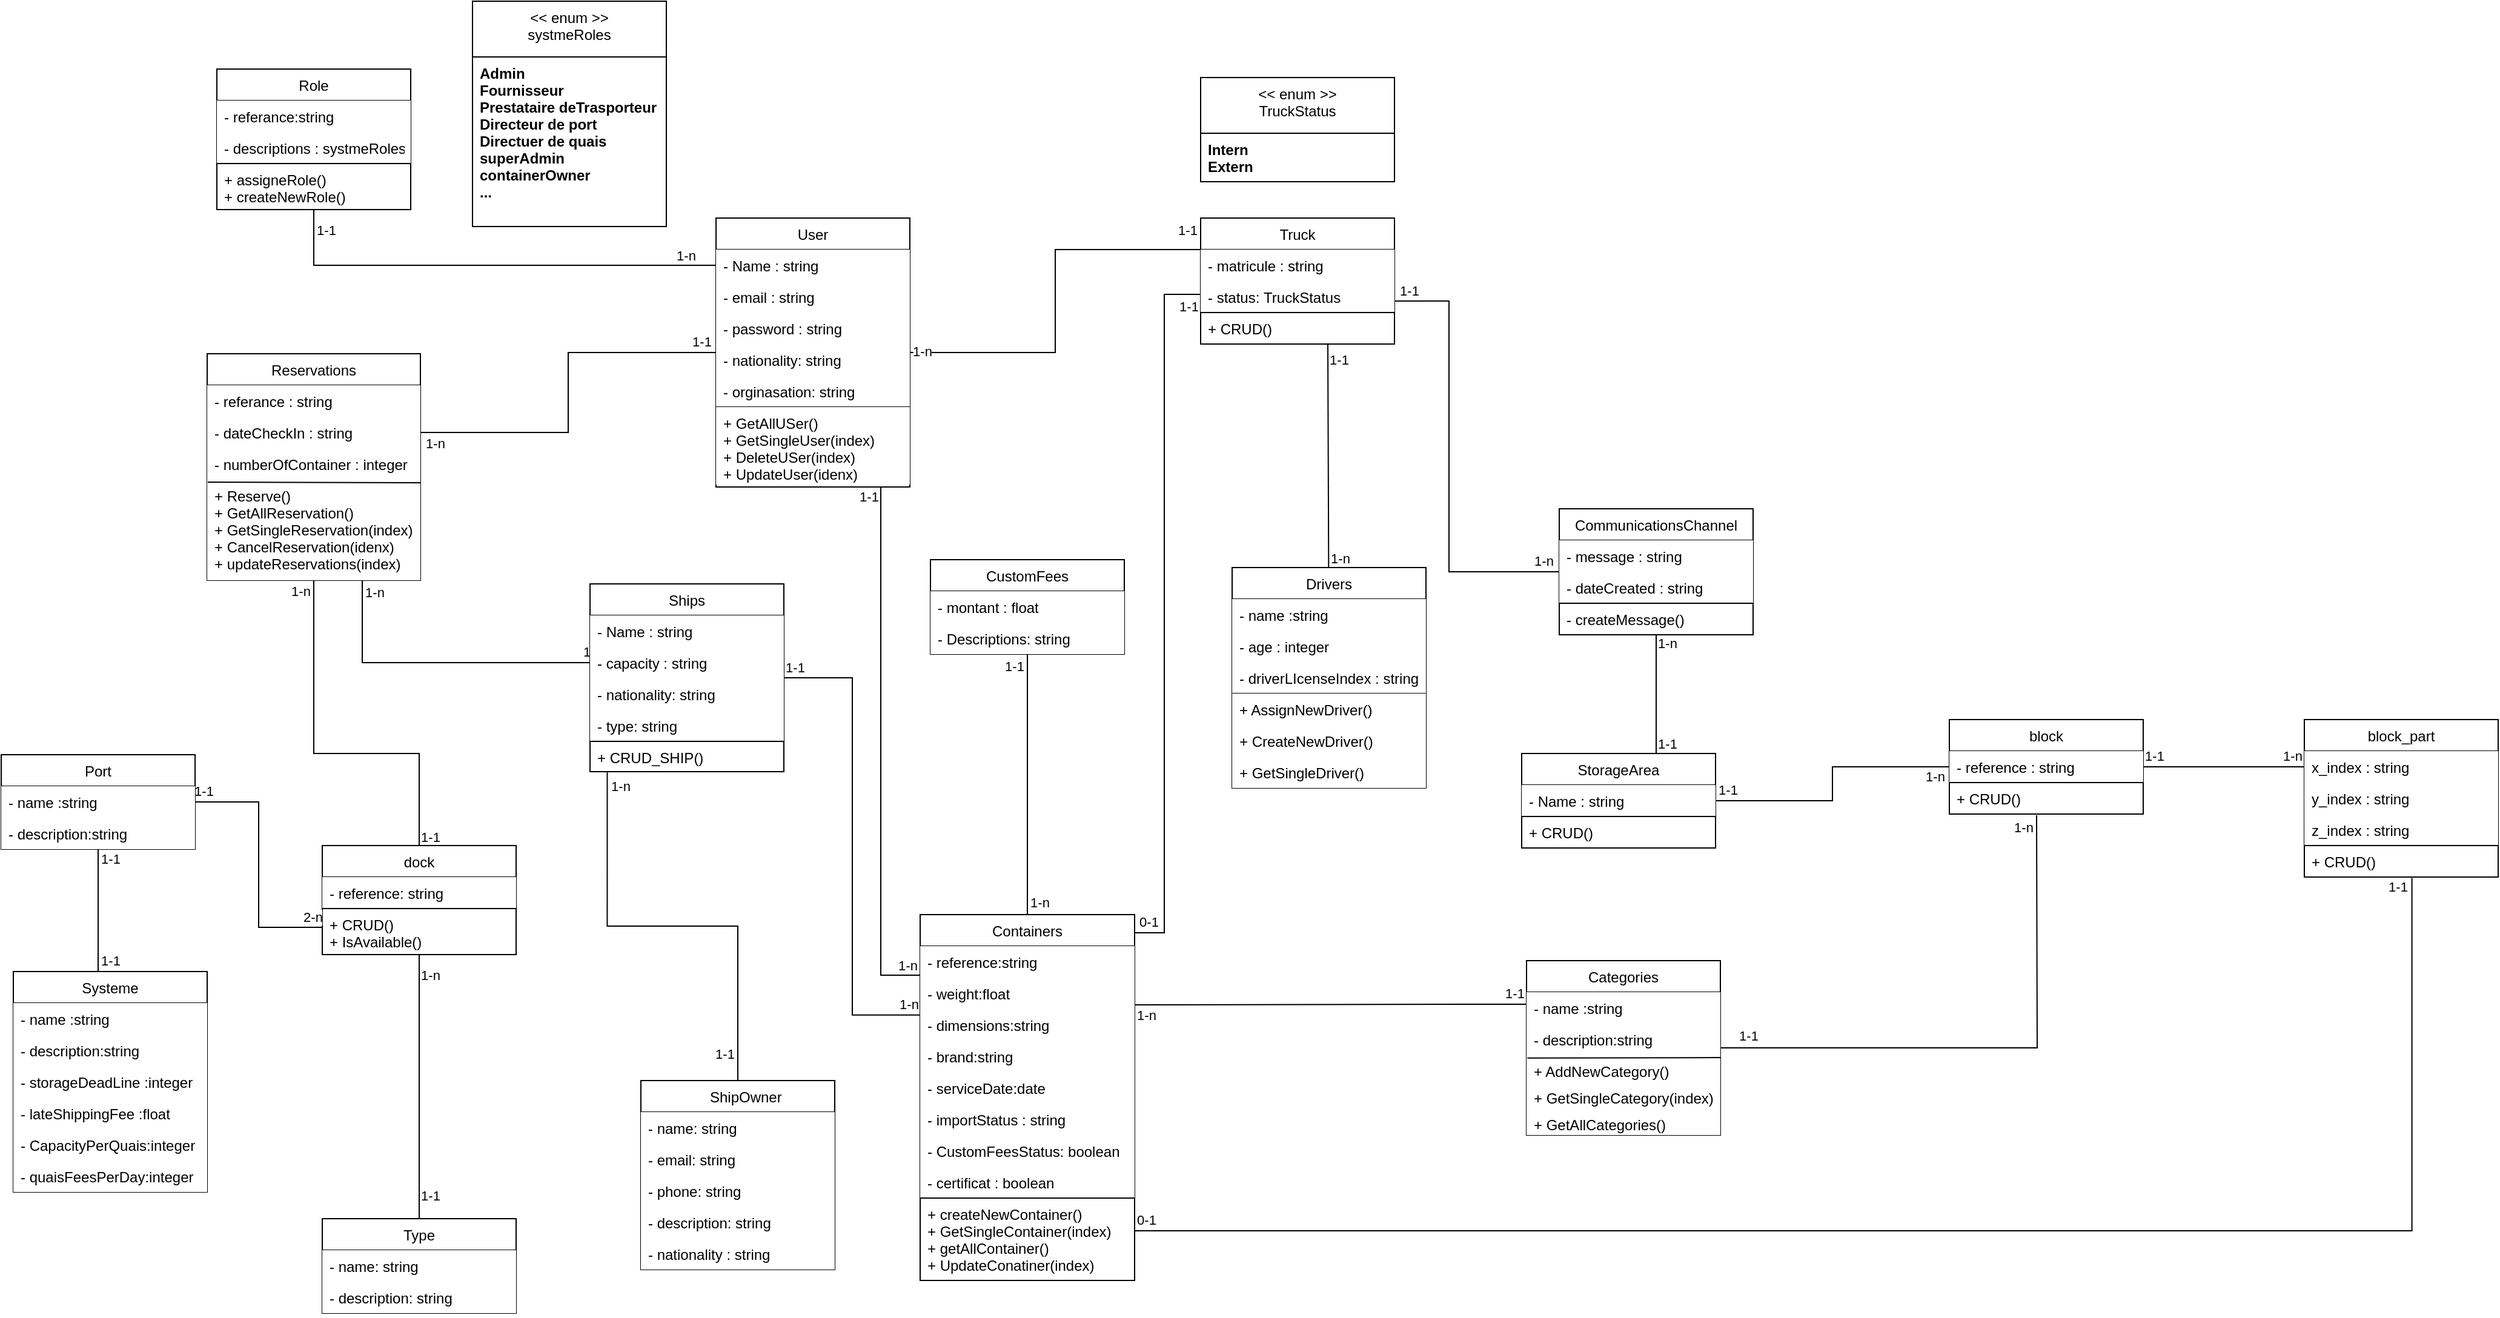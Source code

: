 <mxfile version="16.5.1" type="device"><diagram id="C5RBs43oDa-KdzZeNtuy" name="Page-1"><mxGraphModel dx="716" dy="448" grid="0" gridSize="10" guides="1" tooltips="1" connect="1" arrows="1" fold="1" page="1" pageScale="1" pageWidth="827" pageHeight="1169" background="#FFFFFF" math="0" shadow="0"><root><mxCell id="WIyWlLk6GJQsqaUBKTNV-0"/><mxCell id="WIyWlLk6GJQsqaUBKTNV-1" parent="WIyWlLk6GJQsqaUBKTNV-0"/><mxCell id="V5ElpfoxksPXH-FIcbup-93" style="edgeStyle=elbowEdgeStyle;rounded=0;orthogonalLoop=1;jettySize=auto;html=1;entryX=0.5;entryY=1;entryDx=0;entryDy=0;endArrow=none;endFill=0;" parent="WIyWlLk6GJQsqaUBKTNV-1" source="V5ElpfoxksPXH-FIcbup-0" target="V5ElpfoxksPXH-FIcbup-21" edge="1"><mxGeometry relative="1" as="geometry"/></mxCell><mxCell id="V5ElpfoxksPXH-FIcbup-94" value="1-1" style="edgeLabel;html=1;align=center;verticalAlign=middle;resizable=0;points=[];" parent="V5ElpfoxksPXH-FIcbup-93" vertex="1" connectable="0"><mxGeometry x="-0.787" relative="1" as="geometry"><mxPoint x="9" y="2" as="offset"/></mxGeometry></mxCell><mxCell id="V5ElpfoxksPXH-FIcbup-100" value="1-n" style="edgeLabel;html=1;align=center;verticalAlign=middle;resizable=0;points=[];" parent="V5ElpfoxksPXH-FIcbup-93" vertex="1" connectable="0"><mxGeometry x="0.751" y="1" relative="1" as="geometry"><mxPoint x="10" y="-5" as="offset"/></mxGeometry></mxCell><mxCell id="3q95B6EyNCELZYdQrm2r-9" style="edgeStyle=orthogonalEdgeStyle;rounded=0;orthogonalLoop=1;jettySize=auto;html=1;entryX=0;entryY=0.5;entryDx=0;entryDy=0;endArrow=none;endFill=0;" parent="WIyWlLk6GJQsqaUBKTNV-1" source="V5ElpfoxksPXH-FIcbup-0" target="3q95B6EyNCELZYdQrm2r-0" edge="1"><mxGeometry relative="1" as="geometry"/></mxCell><mxCell id="3q95B6EyNCELZYdQrm2r-11" value="1-1" style="edgeLabel;html=1;align=center;verticalAlign=middle;resizable=0;points=[];" parent="3q95B6EyNCELZYdQrm2r-9" vertex="1" connectable="0"><mxGeometry x="0.724" relative="1" as="geometry"><mxPoint x="-153" y="19" as="offset"/></mxGeometry></mxCell><mxCell id="3q95B6EyNCELZYdQrm2r-12" value="1-n" style="edgeLabel;html=1;align=center;verticalAlign=middle;resizable=0;points=[];" parent="3q95B6EyNCELZYdQrm2r-9" vertex="1" connectable="0"><mxGeometry x="-0.692" y="-1" relative="1" as="geometry"><mxPoint x="147" y="-21" as="offset"/></mxGeometry></mxCell><mxCell id="V5ElpfoxksPXH-FIcbup-0" value="StorageArea" style="swimlane;fontStyle=0;align=center;verticalAlign=top;childLayout=stackLayout;horizontal=1;startSize=26;horizontalStack=0;resizeParent=1;resizeLast=0;collapsible=1;marginBottom=0;rounded=0;shadow=0;strokeWidth=1;" parent="WIyWlLk6GJQsqaUBKTNV-1" vertex="1"><mxGeometry x="1623" y="660" width="160" height="78" as="geometry"><mxRectangle x="340" y="380" width="170" height="26" as="alternateBounds"/></mxGeometry></mxCell><mxCell id="V5ElpfoxksPXH-FIcbup-1" value="- Name : string" style="text;align=left;verticalAlign=top;spacingLeft=4;spacingRight=4;overflow=hidden;rotatable=0;points=[[0,0.5],[1,0.5]];portConstraint=eastwest;fillColor=default;" parent="V5ElpfoxksPXH-FIcbup-0" vertex="1"><mxGeometry y="26" width="160" height="26" as="geometry"/></mxCell><mxCell id="Iw9W2nL9PXfGkxCjpFGg-23" value="+ CRUD()" style="text;align=left;verticalAlign=top;spacingLeft=4;spacingRight=4;overflow=hidden;rotatable=0;points=[[0,0.5],[1,0.5]];portConstraint=eastwest;fillColor=default;strokeColor=default;" parent="V5ElpfoxksPXH-FIcbup-0" vertex="1"><mxGeometry y="52" width="160" height="26" as="geometry"/></mxCell><mxCell id="V5ElpfoxksPXH-FIcbup-63" style="edgeStyle=elbowEdgeStyle;rounded=0;orthogonalLoop=1;jettySize=auto;html=1;entryX=0.5;entryY=1;entryDx=0;entryDy=0;endArrow=none;endFill=0;elbow=vertical;" parent="WIyWlLk6GJQsqaUBKTNV-1" source="V5ElpfoxksPXH-FIcbup-3" target="V5ElpfoxksPXH-FIcbup-43" edge="1"><mxGeometry relative="1" as="geometry"><Array as="points"><mxPoint x="628" y="660"/></Array></mxGeometry></mxCell><mxCell id="V5ElpfoxksPXH-FIcbup-64" value="1-1" style="edgeLabel;html=1;align=center;verticalAlign=middle;resizable=0;points=[];" parent="V5ElpfoxksPXH-FIcbup-63" vertex="1" connectable="0"><mxGeometry x="-0.77" y="1" relative="1" as="geometry"><mxPoint x="10" y="28" as="offset"/></mxGeometry></mxCell><mxCell id="V5ElpfoxksPXH-FIcbup-65" value="1-n" style="edgeLabel;html=1;align=center;verticalAlign=middle;resizable=0;points=[];" parent="V5ElpfoxksPXH-FIcbup-63" vertex="1" connectable="0"><mxGeometry x="0.828" y="1" relative="1" as="geometry"><mxPoint x="-10" y="-18" as="offset"/></mxGeometry></mxCell><mxCell id="V5ElpfoxksPXH-FIcbup-3" value="dock" style="swimlane;fontStyle=0;align=center;verticalAlign=top;childLayout=stackLayout;horizontal=1;startSize=26;horizontalStack=0;resizeParent=1;resizeLast=0;collapsible=1;marginBottom=0;rounded=0;shadow=0;strokeWidth=1;" parent="WIyWlLk6GJQsqaUBKTNV-1" vertex="1"><mxGeometry x="633" y="736" width="160" height="90" as="geometry"><mxRectangle x="340" y="380" width="170" height="26" as="alternateBounds"/></mxGeometry></mxCell><mxCell id="V5ElpfoxksPXH-FIcbup-4" value="- reference: string" style="text;align=left;verticalAlign=top;spacingLeft=4;spacingRight=4;overflow=hidden;rotatable=0;points=[[0,0.5],[1,0.5]];portConstraint=eastwest;fillColor=default;" parent="V5ElpfoxksPXH-FIcbup-3" vertex="1"><mxGeometry y="26" width="160" height="26" as="geometry"/></mxCell><mxCell id="Iw9W2nL9PXfGkxCjpFGg-21" value="+ CRUD()&#10;+ IsAvailable()" style="text;align=left;verticalAlign=top;spacingLeft=4;spacingRight=4;overflow=hidden;rotatable=0;points=[[0,0.5],[1,0.5]];portConstraint=eastwest;fillColor=default;strokeColor=default;" parent="V5ElpfoxksPXH-FIcbup-3" vertex="1"><mxGeometry y="52" width="160" height="38" as="geometry"/></mxCell><mxCell id="V5ElpfoxksPXH-FIcbup-66" style="edgeStyle=orthogonalEdgeStyle;rounded=0;orthogonalLoop=1;jettySize=auto;html=1;endArrow=none;endFill=0;entryX=0.75;entryY=1;entryDx=0;entryDy=0;exitX=0;exitY=0.5;exitDx=0;exitDy=0;" parent="WIyWlLk6GJQsqaUBKTNV-1" source="V5ElpfoxksPXH-FIcbup-9" target="V5ElpfoxksPXH-FIcbup-43" edge="1"><mxGeometry relative="1" as="geometry"><mxPoint x="758" y="650" as="targetPoint"/><Array as="points"><mxPoint x="666" y="585"/></Array><mxPoint x="818" y="604" as="sourcePoint"/></mxGeometry></mxCell><mxCell id="V5ElpfoxksPXH-FIcbup-67" value="1-1" style="edgeLabel;html=1;align=center;verticalAlign=middle;resizable=0;points=[];" parent="V5ElpfoxksPXH-FIcbup-66" vertex="1" connectable="0"><mxGeometry x="-0.881" y="-1" relative="1" as="geometry"><mxPoint x="5" y="-8" as="offset"/></mxGeometry></mxCell><mxCell id="V5ElpfoxksPXH-FIcbup-68" value="1-n" style="edgeLabel;html=1;align=center;verticalAlign=middle;resizable=0;points=[];" parent="V5ElpfoxksPXH-FIcbup-66" vertex="1" connectable="0"><mxGeometry x="0.872" y="2" relative="1" as="geometry"><mxPoint x="12" y="-4" as="offset"/></mxGeometry></mxCell><mxCell id="2lLgRaJZ7bx5iKxbAt1N-16" style="edgeStyle=elbowEdgeStyle;rounded=0;orthogonalLoop=1;jettySize=auto;html=1;entryX=0;entryY=0.189;entryDx=0;entryDy=0;endArrow=none;endFill=0;entryPerimeter=0;" parent="WIyWlLk6GJQsqaUBKTNV-1" source="V5ElpfoxksPXH-FIcbup-9" target="V5ElpfoxksPXH-FIcbup-115" edge="1"><mxGeometry relative="1" as="geometry"/></mxCell><mxCell id="2lLgRaJZ7bx5iKxbAt1N-17" value="1-1" style="edgeLabel;html=1;align=center;verticalAlign=middle;resizable=0;points=[];" parent="2lLgRaJZ7bx5iKxbAt1N-16" vertex="1" connectable="0"><mxGeometry x="-0.881" y="1" relative="1" as="geometry"><mxPoint x="-15" y="-8" as="offset"/></mxGeometry></mxCell><mxCell id="2lLgRaJZ7bx5iKxbAt1N-18" value="1-n" style="edgeLabel;html=1;align=center;verticalAlign=middle;resizable=0;points=[];" parent="2lLgRaJZ7bx5iKxbAt1N-16" vertex="1" connectable="0"><mxGeometry x="0.766" y="1" relative="1" as="geometry"><mxPoint x="36" y="-8" as="offset"/></mxGeometry></mxCell><mxCell id="V5ElpfoxksPXH-FIcbup-9" value="Ships" style="swimlane;fontStyle=0;align=center;verticalAlign=top;childLayout=stackLayout;horizontal=1;startSize=26;horizontalStack=0;resizeParent=1;resizeLast=0;collapsible=1;marginBottom=0;rounded=0;shadow=0;strokeWidth=1;" parent="WIyWlLk6GJQsqaUBKTNV-1" vertex="1"><mxGeometry x="854" y="520" width="160" height="155" as="geometry"><mxRectangle x="340" y="380" width="170" height="26" as="alternateBounds"/></mxGeometry></mxCell><mxCell id="V5ElpfoxksPXH-FIcbup-10" value="- Name : string" style="text;align=left;verticalAlign=top;spacingLeft=4;spacingRight=4;overflow=hidden;rotatable=0;points=[[0,0.5],[1,0.5]];portConstraint=eastwest;fillColor=default;" parent="V5ElpfoxksPXH-FIcbup-9" vertex="1"><mxGeometry y="26" width="160" height="26" as="geometry"/></mxCell><mxCell id="V5ElpfoxksPXH-FIcbup-11" value="- capacity : string" style="text;align=left;verticalAlign=top;spacingLeft=4;spacingRight=4;overflow=hidden;rotatable=0;points=[[0,0.5],[1,0.5]];portConstraint=eastwest;rounded=0;shadow=0;html=0;fillColor=default;" parent="V5ElpfoxksPXH-FIcbup-9" vertex="1"><mxGeometry y="52" width="160" height="26" as="geometry"/></mxCell><mxCell id="iFlnbJ5UXlF8CxEFfRhy-4" value="- nationality: string" style="text;align=left;verticalAlign=top;spacingLeft=4;spacingRight=4;overflow=hidden;rotatable=0;points=[[0,0.5],[1,0.5]];portConstraint=eastwest;rounded=0;shadow=0;html=0;fillColor=default;" parent="V5ElpfoxksPXH-FIcbup-9" vertex="1"><mxGeometry y="78" width="160" height="26" as="geometry"/></mxCell><mxCell id="iFlnbJ5UXlF8CxEFfRhy-5" value="- type: string" style="text;align=left;verticalAlign=top;spacingLeft=4;spacingRight=4;overflow=hidden;rotatable=0;points=[[0,0.5],[1,0.5]];portConstraint=eastwest;rounded=0;shadow=0;html=0;fillColor=default;" parent="V5ElpfoxksPXH-FIcbup-9" vertex="1"><mxGeometry y="104" width="160" height="26" as="geometry"/></mxCell><mxCell id="Iw9W2nL9PXfGkxCjpFGg-22" value="+ CRUD_SHIP()" style="text;align=left;verticalAlign=top;spacingLeft=4;spacingRight=4;overflow=hidden;rotatable=0;points=[[0,0.5],[1,0.5]];portConstraint=eastwest;rounded=0;shadow=0;html=0;fillColor=default;strokeColor=default;" parent="V5ElpfoxksPXH-FIcbup-9" vertex="1"><mxGeometry y="130" width="160" height="25" as="geometry"/></mxCell><mxCell id="Iw9W2nL9PXfGkxCjpFGg-32" style="edgeStyle=orthogonalEdgeStyle;rounded=0;orthogonalLoop=1;jettySize=auto;html=1;endArrow=none;endFill=0;entryX=0.555;entryY=1.03;entryDx=0;entryDy=0;entryPerimeter=0;" parent="WIyWlLk6GJQsqaUBKTNV-1" source="V5ElpfoxksPXH-FIcbup-12" target="Iw9W2nL9PXfGkxCjpFGg-28" edge="1"><mxGeometry relative="1" as="geometry"><mxPoint x="2358.333" y="775.333" as="targetPoint"/><Array as="points"><mxPoint x="2358" y="1054"/></Array></mxGeometry></mxCell><mxCell id="Iw9W2nL9PXfGkxCjpFGg-36" value="1-1" style="edgeLabel;html=1;align=center;verticalAlign=middle;resizable=0;points=[];" parent="Iw9W2nL9PXfGkxCjpFGg-32" vertex="1" connectable="0"><mxGeometry x="0.988" relative="1" as="geometry"><mxPoint x="-12" y="-1" as="offset"/></mxGeometry></mxCell><mxCell id="Iw9W2nL9PXfGkxCjpFGg-37" value="0-1" style="edgeLabel;html=1;align=center;verticalAlign=middle;resizable=0;points=[];" parent="Iw9W2nL9PXfGkxCjpFGg-32" vertex="1" connectable="0"><mxGeometry x="-0.99" y="1" relative="1" as="geometry"><mxPoint x="3" y="-8" as="offset"/></mxGeometry></mxCell><mxCell id="V5ElpfoxksPXH-FIcbup-12" value="Containers" style="swimlane;fontStyle=0;align=center;verticalAlign=top;childLayout=stackLayout;horizontal=1;startSize=26;horizontalStack=0;resizeParent=1;resizeLast=0;collapsible=1;marginBottom=0;rounded=0;shadow=0;strokeWidth=1;" parent="WIyWlLk6GJQsqaUBKTNV-1" vertex="1"><mxGeometry x="1126.5" y="793" width="177" height="302" as="geometry"><mxRectangle x="340" y="380" width="170" height="26" as="alternateBounds"/></mxGeometry></mxCell><mxCell id="V5ElpfoxksPXH-FIcbup-13" value="- reference:string" style="text;align=left;verticalAlign=top;spacingLeft=4;spacingRight=4;overflow=hidden;rotatable=0;points=[[0,0.5],[1,0.5]];portConstraint=eastwest;fillColor=default;" parent="V5ElpfoxksPXH-FIcbup-12" vertex="1"><mxGeometry y="26" width="177" height="26" as="geometry"/></mxCell><mxCell id="V5ElpfoxksPXH-FIcbup-114" value="- weight:float" style="text;align=left;verticalAlign=top;spacingLeft=4;spacingRight=4;overflow=hidden;rotatable=0;points=[[0,0.5],[1,0.5]];portConstraint=eastwest;fillColor=default;" parent="V5ElpfoxksPXH-FIcbup-12" vertex="1"><mxGeometry y="52" width="177" height="26" as="geometry"/></mxCell><mxCell id="V5ElpfoxksPXH-FIcbup-115" value="- dimensions:string" style="text;align=left;verticalAlign=top;spacingLeft=4;spacingRight=4;overflow=hidden;rotatable=0;points=[[0,0.5],[1,0.5]];portConstraint=eastwest;fillColor=default;" parent="V5ElpfoxksPXH-FIcbup-12" vertex="1"><mxGeometry y="78" width="177" height="26" as="geometry"/></mxCell><mxCell id="V5ElpfoxksPXH-FIcbup-116" value="- brand:string" style="text;align=left;verticalAlign=top;spacingLeft=4;spacingRight=4;overflow=hidden;rotatable=0;points=[[0,0.5],[1,0.5]];portConstraint=eastwest;fillColor=default;" parent="V5ElpfoxksPXH-FIcbup-12" vertex="1"><mxGeometry y="104" width="177" height="26" as="geometry"/></mxCell><mxCell id="V5ElpfoxksPXH-FIcbup-117" value="- serviceDate:date" style="text;align=left;verticalAlign=top;spacingLeft=4;spacingRight=4;overflow=hidden;rotatable=0;points=[[0,0.5],[1,0.5]];portConstraint=eastwest;fillColor=default;" parent="V5ElpfoxksPXH-FIcbup-12" vertex="1"><mxGeometry y="130" width="177" height="26" as="geometry"/></mxCell><mxCell id="3q95B6EyNCELZYdQrm2r-24" value="- importStatus : string" style="text;align=left;verticalAlign=top;spacingLeft=4;spacingRight=4;overflow=hidden;rotatable=0;points=[[0,0.5],[1,0.5]];portConstraint=eastwest;fillColor=default;" parent="V5ElpfoxksPXH-FIcbup-12" vertex="1"><mxGeometry y="156" width="177" height="26" as="geometry"/></mxCell><mxCell id="Iw9W2nL9PXfGkxCjpFGg-5" value="- CustomFeesStatus: boolean" style="text;align=left;verticalAlign=top;spacingLeft=4;spacingRight=4;overflow=hidden;rotatable=0;points=[[0,0.5],[1,0.5]];portConstraint=eastwest;fillColor=default;" parent="V5ElpfoxksPXH-FIcbup-12" vertex="1"><mxGeometry y="182" width="177" height="26" as="geometry"/></mxCell><mxCell id="Iw9W2nL9PXfGkxCjpFGg-6" value="- certificat : boolean" style="text;align=left;verticalAlign=top;spacingLeft=4;spacingRight=4;overflow=hidden;rotatable=0;points=[[0,0.5],[1,0.5]];portConstraint=eastwest;fillColor=default;" parent="V5ElpfoxksPXH-FIcbup-12" vertex="1"><mxGeometry y="208" width="177" height="26" as="geometry"/></mxCell><mxCell id="Iw9W2nL9PXfGkxCjpFGg-13" value="+ createNewContainer()&#10;+ GetSingleContainer(index)&#10;+ getAllContainer()&#10;+ UpdateConatiner(index)" style="text;align=left;verticalAlign=top;spacingLeft=4;spacingRight=4;overflow=hidden;rotatable=0;points=[[0,0.5],[1,0.5]];portConstraint=eastwest;fillColor=default;strokeColor=default;" parent="V5ElpfoxksPXH-FIcbup-12" vertex="1"><mxGeometry y="234" width="177" height="68" as="geometry"/></mxCell><mxCell id="V5ElpfoxksPXH-FIcbup-78" style="edgeStyle=none;rounded=0;orthogonalLoop=1;jettySize=auto;html=1;endArrow=none;endFill=0;entryX=0.5;entryY=1;entryDx=0;entryDy=0;" parent="WIyWlLk6GJQsqaUBKTNV-1" source="V5ElpfoxksPXH-FIcbup-15" target="V5ElpfoxksPXH-FIcbup-3" edge="1"><mxGeometry relative="1" as="geometry"><mxPoint x="713" y="820" as="targetPoint"/></mxGeometry></mxCell><mxCell id="V5ElpfoxksPXH-FIcbup-79" value="1-1" style="edgeLabel;html=1;align=center;verticalAlign=middle;resizable=0;points=[];" parent="V5ElpfoxksPXH-FIcbup-78" vertex="1" connectable="0"><mxGeometry x="-0.771" y="-1" relative="1" as="geometry"><mxPoint x="8" y="6" as="offset"/></mxGeometry></mxCell><mxCell id="V5ElpfoxksPXH-FIcbup-80" value="1-n" style="edgeLabel;html=1;align=center;verticalAlign=middle;resizable=0;points=[];" parent="V5ElpfoxksPXH-FIcbup-78" vertex="1" connectable="0"><mxGeometry x="0.83" relative="1" as="geometry"><mxPoint x="9" y="-2" as="offset"/></mxGeometry></mxCell><mxCell id="V5ElpfoxksPXH-FIcbup-15" value="Type" style="swimlane;fontStyle=0;align=center;verticalAlign=top;childLayout=stackLayout;horizontal=1;startSize=26;horizontalStack=0;resizeParent=1;resizeLast=0;collapsible=1;marginBottom=0;rounded=0;shadow=0;strokeWidth=1;" parent="WIyWlLk6GJQsqaUBKTNV-1" vertex="1"><mxGeometry x="633" y="1044" width="160" height="78" as="geometry"><mxRectangle x="45" y="559" width="170" height="26" as="alternateBounds"/></mxGeometry></mxCell><mxCell id="V5ElpfoxksPXH-FIcbup-16" value="- name: string" style="text;align=left;verticalAlign=top;spacingLeft=4;spacingRight=4;overflow=hidden;rotatable=0;points=[[0,0.5],[1,0.5]];portConstraint=eastwest;fillColor=default;" parent="V5ElpfoxksPXH-FIcbup-15" vertex="1"><mxGeometry y="26" width="160" height="26" as="geometry"/></mxCell><mxCell id="V5ElpfoxksPXH-FIcbup-77" value="- description: string" style="text;align=left;verticalAlign=top;spacingLeft=4;spacingRight=4;overflow=hidden;rotatable=0;points=[[0,0.5],[1,0.5]];portConstraint=eastwest;fillColor=default;" parent="V5ElpfoxksPXH-FIcbup-15" vertex="1"><mxGeometry y="52" width="160" height="26" as="geometry"/></mxCell><mxCell id="V5ElpfoxksPXH-FIcbup-92" style="edgeStyle=elbowEdgeStyle;rounded=0;orthogonalLoop=1;jettySize=auto;html=1;entryX=0.993;entryY=0.751;entryDx=0;entryDy=0;entryPerimeter=0;endArrow=none;endFill=0;" parent="WIyWlLk6GJQsqaUBKTNV-1" source="V5ElpfoxksPXH-FIcbup-21" edge="1"><mxGeometry relative="1" as="geometry"><Array as="points"><mxPoint x="1563" y="430"/></Array><mxPoint x="1516.88" y="286.522" as="targetPoint"/></mxGeometry></mxCell><mxCell id="V5ElpfoxksPXH-FIcbup-98" value="1-1" style="edgeLabel;html=1;align=center;verticalAlign=middle;resizable=0;points=[];" parent="V5ElpfoxksPXH-FIcbup-92" vertex="1" connectable="0"><mxGeometry x="0.817" y="1" relative="1" as="geometry"><mxPoint x="-20" y="-10" as="offset"/></mxGeometry></mxCell><mxCell id="V5ElpfoxksPXH-FIcbup-99" value="1-n" style="edgeLabel;html=1;align=center;verticalAlign=middle;resizable=0;points=[];" parent="V5ElpfoxksPXH-FIcbup-92" vertex="1" connectable="0"><mxGeometry x="-0.868" y="-2" relative="1" as="geometry"><mxPoint x="11" y="-7" as="offset"/></mxGeometry></mxCell><mxCell id="V5ElpfoxksPXH-FIcbup-21" value="CommunicationsChannel" style="swimlane;fontStyle=0;align=center;verticalAlign=top;childLayout=stackLayout;horizontal=1;startSize=26;horizontalStack=0;resizeParent=1;resizeLast=0;collapsible=1;marginBottom=0;rounded=0;shadow=0;strokeWidth=1;" parent="WIyWlLk6GJQsqaUBKTNV-1" vertex="1"><mxGeometry x="1654" y="458" width="160" height="104" as="geometry"><mxRectangle x="340" y="380" width="170" height="26" as="alternateBounds"/></mxGeometry></mxCell><mxCell id="V5ElpfoxksPXH-FIcbup-22" value="- message : string" style="text;align=left;verticalAlign=top;spacingLeft=4;spacingRight=4;overflow=hidden;rotatable=0;points=[[0,0.5],[1,0.5]];portConstraint=eastwest;fillColor=default;" parent="V5ElpfoxksPXH-FIcbup-21" vertex="1"><mxGeometry y="26" width="160" height="26" as="geometry"/></mxCell><mxCell id="V5ElpfoxksPXH-FIcbup-23" value="- dateCreated : string" style="text;align=left;verticalAlign=top;spacingLeft=4;spacingRight=4;overflow=hidden;rotatable=0;points=[[0,0.5],[1,0.5]];portConstraint=eastwest;rounded=0;shadow=0;html=0;fillColor=default;" parent="V5ElpfoxksPXH-FIcbup-21" vertex="1"><mxGeometry y="52" width="160" height="26" as="geometry"/></mxCell><mxCell id="Iw9W2nL9PXfGkxCjpFGg-43" value="- createMessage()" style="text;align=left;verticalAlign=top;spacingLeft=4;spacingRight=4;overflow=hidden;rotatable=0;points=[[0,0.5],[1,0.5]];portConstraint=eastwest;rounded=0;shadow=0;html=0;fillColor=default;strokeColor=default;" parent="V5ElpfoxksPXH-FIcbup-21" vertex="1"><mxGeometry y="78" width="160" height="26" as="geometry"/></mxCell><mxCell id="V5ElpfoxksPXH-FIcbup-59" style="edgeStyle=orthogonalEdgeStyle;rounded=0;orthogonalLoop=1;jettySize=auto;html=1;entryX=1;entryY=0.5;entryDx=0;entryDy=0;endArrow=none;endFill=0;" parent="WIyWlLk6GJQsqaUBKTNV-1" source="V5ElpfoxksPXH-FIcbup-24" target="V5ElpfoxksPXH-FIcbup-45" edge="1"><mxGeometry relative="1" as="geometry"/></mxCell><mxCell id="V5ElpfoxksPXH-FIcbup-60" value="1-1" style="edgeLabel;html=1;align=center;verticalAlign=middle;resizable=0;points=[];" parent="V5ElpfoxksPXH-FIcbup-59" vertex="1" connectable="0"><mxGeometry x="-0.898" y="3" relative="1" as="geometry"><mxPoint x="4" y="-12" as="offset"/></mxGeometry></mxCell><mxCell id="V5ElpfoxksPXH-FIcbup-61" value="1-n" style="edgeLabel;html=1;align=center;verticalAlign=middle;resizable=0;points=[];" parent="V5ElpfoxksPXH-FIcbup-59" vertex="1" connectable="0"><mxGeometry x="0.85" y="-1" relative="1" as="geometry"><mxPoint x="-11" y="10" as="offset"/></mxGeometry></mxCell><mxCell id="V5ElpfoxksPXH-FIcbup-103" style="edgeStyle=elbowEdgeStyle;rounded=0;orthogonalLoop=1;jettySize=auto;html=1;entryX=0;entryY=0.25;entryDx=0;entryDy=0;endArrow=none;endFill=0;" parent="WIyWlLk6GJQsqaUBKTNV-1" source="V5ElpfoxksPXH-FIcbup-24" target="V5ElpfoxksPXH-FIcbup-52" edge="1"><mxGeometry relative="1" as="geometry"/></mxCell><mxCell id="V5ElpfoxksPXH-FIcbup-104" value="1-n" style="edgeLabel;html=1;align=center;verticalAlign=middle;resizable=0;points=[];" parent="V5ElpfoxksPXH-FIcbup-103" vertex="1" connectable="0"><mxGeometry x="0.884" relative="1" as="geometry"><mxPoint x="-211" y="84" as="offset"/></mxGeometry></mxCell><mxCell id="V5ElpfoxksPXH-FIcbup-105" value="1-1" style="edgeLabel;html=1;align=center;verticalAlign=middle;resizable=0;points=[];" parent="V5ElpfoxksPXH-FIcbup-103" vertex="1" connectable="0"><mxGeometry x="-0.897" y="1" relative="1" as="geometry"><mxPoint x="212" y="-100" as="offset"/></mxGeometry></mxCell><mxCell id="Iw9W2nL9PXfGkxCjpFGg-1" style="edgeStyle=orthogonalEdgeStyle;rounded=0;orthogonalLoop=1;jettySize=auto;html=1;endArrow=none;endFill=0;" parent="WIyWlLk6GJQsqaUBKTNV-1" source="V5ElpfoxksPXH-FIcbup-24" edge="1"><mxGeometry relative="1" as="geometry"><mxPoint x="1126" y="843" as="targetPoint"/><Array as="points"><mxPoint x="1094" y="843"/></Array></mxGeometry></mxCell><mxCell id="Iw9W2nL9PXfGkxCjpFGg-2" value="1-n" style="edgeLabel;html=1;align=center;verticalAlign=middle;resizable=0;points=[];" parent="Iw9W2nL9PXfGkxCjpFGg-1" vertex="1" connectable="0"><mxGeometry x="0.921" y="1" relative="1" as="geometry"><mxPoint x="7" y="-7" as="offset"/></mxGeometry></mxCell><mxCell id="Iw9W2nL9PXfGkxCjpFGg-3" value="1-1" style="edgeLabel;html=1;align=center;verticalAlign=middle;resizable=0;points=[];" parent="Iw9W2nL9PXfGkxCjpFGg-1" vertex="1" connectable="0"><mxGeometry x="-0.954" relative="1" as="geometry"><mxPoint x="-10" y="-2" as="offset"/></mxGeometry></mxCell><mxCell id="V5ElpfoxksPXH-FIcbup-24" value="User" style="swimlane;fontStyle=0;align=center;verticalAlign=top;childLayout=stackLayout;horizontal=1;startSize=26;horizontalStack=0;resizeParent=1;resizeLast=0;collapsible=1;marginBottom=0;rounded=0;shadow=0;strokeWidth=1;" parent="WIyWlLk6GJQsqaUBKTNV-1" vertex="1"><mxGeometry x="958" y="218" width="160" height="222" as="geometry"><mxRectangle x="340" y="380" width="170" height="26" as="alternateBounds"/></mxGeometry></mxCell><mxCell id="V5ElpfoxksPXH-FIcbup-25" value="- Name : string" style="text;align=left;verticalAlign=top;spacingLeft=4;spacingRight=4;overflow=hidden;rotatable=0;points=[[0,0.5],[1,0.5]];portConstraint=eastwest;fillColor=default;" parent="V5ElpfoxksPXH-FIcbup-24" vertex="1"><mxGeometry y="26" width="160" height="26" as="geometry"/></mxCell><mxCell id="V5ElpfoxksPXH-FIcbup-26" value="- email : string" style="text;align=left;verticalAlign=top;spacingLeft=4;spacingRight=4;overflow=hidden;rotatable=0;points=[[0,0.5],[1,0.5]];portConstraint=eastwest;rounded=0;shadow=0;html=0;fillColor=default;" parent="V5ElpfoxksPXH-FIcbup-24" vertex="1"><mxGeometry y="52" width="160" height="26" as="geometry"/></mxCell><mxCell id="V5ElpfoxksPXH-FIcbup-27" value="- password : string" style="text;align=left;verticalAlign=top;spacingLeft=4;spacingRight=4;overflow=hidden;rotatable=0;points=[[0,0.5],[1,0.5]];portConstraint=eastwest;rounded=0;shadow=0;html=0;fillColor=default;" parent="V5ElpfoxksPXH-FIcbup-24" vertex="1"><mxGeometry y="78" width="160" height="26" as="geometry"/></mxCell><mxCell id="V5ElpfoxksPXH-FIcbup-28" value="- nationality: string" style="text;align=left;verticalAlign=top;spacingLeft=4;spacingRight=4;overflow=hidden;rotatable=0;points=[[0,0.5],[1,0.5]];portConstraint=eastwest;rounded=0;shadow=0;html=0;fillColor=default;" parent="V5ElpfoxksPXH-FIcbup-24" vertex="1"><mxGeometry y="104" width="160" height="26" as="geometry"/></mxCell><mxCell id="V5ElpfoxksPXH-FIcbup-29" value="- orginasation: string" style="text;align=left;verticalAlign=top;spacingLeft=4;spacingRight=4;overflow=hidden;rotatable=0;points=[[0,0.5],[1,0.5]];portConstraint=eastwest;rounded=0;shadow=0;html=0;fillColor=default;" parent="V5ElpfoxksPXH-FIcbup-24" vertex="1"><mxGeometry y="130" width="160" height="26" as="geometry"/></mxCell><mxCell id="2lLgRaJZ7bx5iKxbAt1N-0" value="" style="endArrow=none;html=1;rounded=0;" parent="V5ElpfoxksPXH-FIcbup-24" edge="1"><mxGeometry width="50" height="50" relative="1" as="geometry"><mxPoint y="156" as="sourcePoint"/><mxPoint x="160" y="156" as="targetPoint"/></mxGeometry></mxCell><mxCell id="2lLgRaJZ7bx5iKxbAt1N-1" value="+ GetAllUSer()&#10;+ GetSingleUser(index)&#10;+ DeleteUSer(index)&#10;+ UpdateUser(idenx)" style="text;align=left;verticalAlign=top;spacingLeft=4;spacingRight=4;overflow=hidden;rotatable=0;points=[[0,0.5],[1,0.5]];portConstraint=eastwest;rounded=0;shadow=0;html=0;fillColor=default;" parent="V5ElpfoxksPXH-FIcbup-24" vertex="1"><mxGeometry y="156" width="160" height="64" as="geometry"/></mxCell><mxCell id="V5ElpfoxksPXH-FIcbup-54" style="edgeStyle=orthogonalEdgeStyle;rounded=0;orthogonalLoop=1;jettySize=auto;html=1;entryX=0;entryY=0.5;entryDx=0;entryDy=0;endArrow=none;endFill=0;strokeColor=#000000;" parent="WIyWlLk6GJQsqaUBKTNV-1" source="V5ElpfoxksPXH-FIcbup-30" target="V5ElpfoxksPXH-FIcbup-25" edge="1"><mxGeometry relative="1" as="geometry"/></mxCell><mxCell id="V5ElpfoxksPXH-FIcbup-55" value="1-1" style="edgeLabel;html=1;align=center;verticalAlign=middle;resizable=0;points=[];" parent="V5ElpfoxksPXH-FIcbup-54" vertex="1" connectable="0"><mxGeometry x="-0.875" y="1" relative="1" as="geometry"><mxPoint x="9" y="-7" as="offset"/></mxGeometry></mxCell><mxCell id="V5ElpfoxksPXH-FIcbup-56" value="1-n" style="edgeLabel;html=1;align=center;verticalAlign=middle;resizable=0;points=[];" parent="V5ElpfoxksPXH-FIcbup-54" vertex="1" connectable="0"><mxGeometry x="0.809" relative="1" as="geometry"><mxPoint x="11" y="-8" as="offset"/></mxGeometry></mxCell><mxCell id="V5ElpfoxksPXH-FIcbup-30" value="Role" style="swimlane;fontStyle=0;align=center;verticalAlign=top;childLayout=stackLayout;horizontal=1;startSize=26;horizontalStack=0;resizeParent=1;resizeLast=0;collapsible=1;marginBottom=0;rounded=0;shadow=0;strokeWidth=1;" parent="WIyWlLk6GJQsqaUBKTNV-1" vertex="1"><mxGeometry x="546" y="95" width="160" height="116" as="geometry"><mxRectangle x="340" y="380" width="170" height="26" as="alternateBounds"/></mxGeometry></mxCell><mxCell id="V5ElpfoxksPXH-FIcbup-31" value="- referance:string" style="text;align=left;verticalAlign=top;spacingLeft=4;spacingRight=4;overflow=hidden;rotatable=0;points=[[0,0.5],[1,0.5]];portConstraint=eastwest;fillColor=default;" parent="V5ElpfoxksPXH-FIcbup-30" vertex="1"><mxGeometry y="26" width="160" height="26" as="geometry"/></mxCell><mxCell id="V5ElpfoxksPXH-FIcbup-32" value="- descriptions : systmeRoles" style="text;align=left;verticalAlign=top;spacingLeft=4;spacingRight=4;overflow=hidden;rotatable=0;points=[[0,0.5],[1,0.5]];portConstraint=eastwest;fillColor=default;" parent="V5ElpfoxksPXH-FIcbup-30" vertex="1"><mxGeometry y="52" width="160" height="26" as="geometry"/></mxCell><mxCell id="Iw9W2nL9PXfGkxCjpFGg-14" value="+ assigneRole()&#10;+ createNewRole()" style="text;align=left;verticalAlign=top;spacingLeft=4;spacingRight=4;overflow=hidden;rotatable=0;points=[[0,0.5],[1,0.5]];portConstraint=eastwest;fillColor=default;strokeColor=default;" parent="V5ElpfoxksPXH-FIcbup-30" vertex="1"><mxGeometry y="78" width="160" height="38" as="geometry"/></mxCell><mxCell id="V5ElpfoxksPXH-FIcbup-118" style="edgeStyle=elbowEdgeStyle;rounded=0;orthogonalLoop=1;jettySize=auto;html=1;endArrow=none;endFill=0;entryX=1.002;entryY=-0.135;entryDx=0;entryDy=0;entryPerimeter=0;exitX=0;exitY=0.25;exitDx=0;exitDy=0;" parent="WIyWlLk6GJQsqaUBKTNV-1" source="3q95B6EyNCELZYdQrm2r-2" target="V5ElpfoxksPXH-FIcbup-115" edge="1"><mxGeometry relative="1" as="geometry"><mxPoint x="1388" y="760" as="targetPoint"/><mxPoint x="1488" y="834" as="sourcePoint"/><Array as="points"><mxPoint x="1578" y="899"/><mxPoint x="1664" y="892"/></Array></mxGeometry></mxCell><mxCell id="V5ElpfoxksPXH-FIcbup-119" value="1-n" style="edgeLabel;html=1;align=center;verticalAlign=middle;resizable=0;points=[];" parent="V5ElpfoxksPXH-FIcbup-118" vertex="1" connectable="0"><mxGeometry x="0.857" y="-1" relative="1" as="geometry"><mxPoint x="-14" y="9" as="offset"/></mxGeometry></mxCell><mxCell id="V5ElpfoxksPXH-FIcbup-120" value="1-1" style="edgeLabel;html=1;align=center;verticalAlign=middle;resizable=0;points=[];" parent="V5ElpfoxksPXH-FIcbup-118" vertex="1" connectable="0"><mxGeometry x="-0.763" relative="1" as="geometry"><mxPoint x="28" y="-9" as="offset"/></mxGeometry></mxCell><mxCell id="V5ElpfoxksPXH-FIcbup-101" style="edgeStyle=elbowEdgeStyle;rounded=0;orthogonalLoop=1;jettySize=auto;html=1;entryX=0;entryY=0.75;entryDx=0;entryDy=0;endArrow=none;endFill=0;" parent="WIyWlLk6GJQsqaUBKTNV-1" source="V5ElpfoxksPXH-FIcbup-36" target="V5ElpfoxksPXH-FIcbup-3" edge="1"><mxGeometry relative="1" as="geometry"/></mxCell><mxCell id="V5ElpfoxksPXH-FIcbup-106" value="1-1" style="edgeLabel;html=1;align=center;verticalAlign=middle;resizable=0;points=[];" parent="V5ElpfoxksPXH-FIcbup-101" vertex="1" connectable="0"><mxGeometry x="-0.874" relative="1" as="geometry"><mxPoint x="-6" y="-9" as="offset"/></mxGeometry></mxCell><mxCell id="V5ElpfoxksPXH-FIcbup-108" value="2-n" style="edgeLabel;html=1;align=center;verticalAlign=middle;resizable=0;points=[];" parent="V5ElpfoxksPXH-FIcbup-101" vertex="1" connectable="0"><mxGeometry x="0.803" y="1" relative="1" as="geometry"><mxPoint x="12" y="-8" as="offset"/></mxGeometry></mxCell><mxCell id="V5ElpfoxksPXH-FIcbup-36" value="Port" style="swimlane;fontStyle=0;align=center;verticalAlign=top;childLayout=stackLayout;horizontal=1;startSize=26;horizontalStack=0;resizeParent=1;resizeLast=0;collapsible=1;marginBottom=0;rounded=0;shadow=0;strokeWidth=1;" parent="WIyWlLk6GJQsqaUBKTNV-1" vertex="1"><mxGeometry x="368" y="661" width="160" height="78" as="geometry"><mxRectangle x="340" y="380" width="170" height="26" as="alternateBounds"/></mxGeometry></mxCell><mxCell id="V5ElpfoxksPXH-FIcbup-37" value="- name :string" style="text;align=left;verticalAlign=top;spacingLeft=4;spacingRight=4;overflow=hidden;rotatable=0;points=[[0,0.5],[1,0.5]];portConstraint=eastwest;fillColor=default;" parent="V5ElpfoxksPXH-FIcbup-36" vertex="1"><mxGeometry y="26" width="160" height="26" as="geometry"/></mxCell><mxCell id="V5ElpfoxksPXH-FIcbup-38" value="- description:string" style="text;align=left;verticalAlign=top;spacingLeft=4;spacingRight=4;overflow=hidden;rotatable=0;points=[[0,0.5],[1,0.5]];portConstraint=eastwest;fillColor=default;" parent="V5ElpfoxksPXH-FIcbup-36" vertex="1"><mxGeometry y="52" width="160" height="26" as="geometry"/></mxCell><mxCell id="V5ElpfoxksPXH-FIcbup-102" style="edgeStyle=elbowEdgeStyle;rounded=0;orthogonalLoop=1;jettySize=auto;html=1;entryX=0.5;entryY=1;entryDx=0;entryDy=0;endArrow=none;endFill=0;" parent="WIyWlLk6GJQsqaUBKTNV-1" source="V5ElpfoxksPXH-FIcbup-39" target="V5ElpfoxksPXH-FIcbup-36" edge="1"><mxGeometry relative="1" as="geometry"/></mxCell><mxCell id="V5ElpfoxksPXH-FIcbup-110" value="1-1" style="edgeLabel;html=1;align=center;verticalAlign=middle;resizable=0;points=[];" parent="V5ElpfoxksPXH-FIcbup-102" vertex="1" connectable="0"><mxGeometry x="0.843" y="1" relative="1" as="geometry"><mxPoint x="11" as="offset"/></mxGeometry></mxCell><mxCell id="V5ElpfoxksPXH-FIcbup-111" value="1-1" style="edgeLabel;html=1;align=center;verticalAlign=middle;resizable=0;points=[];" parent="V5ElpfoxksPXH-FIcbup-102" vertex="1" connectable="0"><mxGeometry x="-0.778" y="-1" relative="1" as="geometry"><mxPoint x="9" y="2" as="offset"/></mxGeometry></mxCell><mxCell id="V5ElpfoxksPXH-FIcbup-39" value="Systeme" style="swimlane;fontStyle=0;align=center;verticalAlign=top;childLayout=stackLayout;horizontal=1;startSize=26;horizontalStack=0;resizeParent=1;resizeLast=0;collapsible=1;marginBottom=0;rounded=0;shadow=0;strokeWidth=1;" parent="WIyWlLk6GJQsqaUBKTNV-1" vertex="1"><mxGeometry x="378" y="840" width="160" height="182" as="geometry"><mxRectangle x="340" y="380" width="170" height="26" as="alternateBounds"/></mxGeometry></mxCell><mxCell id="V5ElpfoxksPXH-FIcbup-40" value="- name :string" style="text;align=left;verticalAlign=top;spacingLeft=4;spacingRight=4;overflow=hidden;rotatable=0;points=[[0,0.5],[1,0.5]];portConstraint=eastwest;fillColor=default;" parent="V5ElpfoxksPXH-FIcbup-39" vertex="1"><mxGeometry y="26" width="160" height="26" as="geometry"/></mxCell><mxCell id="V5ElpfoxksPXH-FIcbup-41" value="- description:string" style="text;align=left;verticalAlign=top;spacingLeft=4;spacingRight=4;overflow=hidden;rotatable=0;points=[[0,0.5],[1,0.5]];portConstraint=eastwest;fillColor=default;" parent="V5ElpfoxksPXH-FIcbup-39" vertex="1"><mxGeometry y="52" width="160" height="26" as="geometry"/></mxCell><mxCell id="V5ElpfoxksPXH-FIcbup-42" value="- storageDeadLine :integer" style="text;align=left;verticalAlign=top;spacingLeft=4;spacingRight=4;overflow=hidden;rotatable=0;points=[[0,0.5],[1,0.5]];portConstraint=eastwest;fillColor=default;" parent="V5ElpfoxksPXH-FIcbup-39" vertex="1"><mxGeometry y="78" width="160" height="26" as="geometry"/></mxCell><mxCell id="V5ElpfoxksPXH-FIcbup-85" value="- lateShippingFee :float" style="text;align=left;verticalAlign=top;spacingLeft=4;spacingRight=4;overflow=hidden;rotatable=0;points=[[0,0.5],[1,0.5]];portConstraint=eastwest;fillColor=default;" parent="V5ElpfoxksPXH-FIcbup-39" vertex="1"><mxGeometry y="104" width="160" height="26" as="geometry"/></mxCell><mxCell id="V5ElpfoxksPXH-FIcbup-112" value="- CapacityPerQuais:integer" style="text;align=left;verticalAlign=top;spacingLeft=4;spacingRight=4;overflow=hidden;rotatable=0;points=[[0,0.5],[1,0.5]];portConstraint=eastwest;fillColor=default;" parent="V5ElpfoxksPXH-FIcbup-39" vertex="1"><mxGeometry y="130" width="160" height="26" as="geometry"/></mxCell><mxCell id="V5ElpfoxksPXH-FIcbup-121" value="- quaisFeesPerDay:integer" style="text;align=left;verticalAlign=top;spacingLeft=4;spacingRight=4;overflow=hidden;rotatable=0;points=[[0,0.5],[1,0.5]];portConstraint=eastwest;fillColor=default;" parent="V5ElpfoxksPXH-FIcbup-39" vertex="1"><mxGeometry y="156" width="160" height="26" as="geometry"/></mxCell><mxCell id="V5ElpfoxksPXH-FIcbup-43" value="Reservations" style="swimlane;fontStyle=0;align=center;verticalAlign=top;childLayout=stackLayout;horizontal=1;startSize=26;horizontalStack=0;resizeParent=1;resizeLast=0;collapsible=1;marginBottom=0;rounded=0;shadow=0;strokeWidth=1;" parent="WIyWlLk6GJQsqaUBKTNV-1" vertex="1"><mxGeometry x="538" y="330" width="176" height="187" as="geometry"><mxRectangle x="340" y="380" width="170" height="26" as="alternateBounds"/></mxGeometry></mxCell><mxCell id="V5ElpfoxksPXH-FIcbup-44" value="- referance : string" style="text;align=left;verticalAlign=top;spacingLeft=4;spacingRight=4;overflow=hidden;rotatable=0;points=[[0,0.5],[1,0.5]];portConstraint=eastwest;fillColor=default;" parent="V5ElpfoxksPXH-FIcbup-43" vertex="1"><mxGeometry y="26" width="176" height="26" as="geometry"/></mxCell><mxCell id="V5ElpfoxksPXH-FIcbup-45" value="- dateCheckIn : string" style="text;align=left;verticalAlign=top;spacingLeft=4;spacingRight=4;overflow=hidden;rotatable=0;points=[[0,0.5],[1,0.5]];portConstraint=eastwest;fillColor=default;" parent="V5ElpfoxksPXH-FIcbup-43" vertex="1"><mxGeometry y="52" width="176" height="26" as="geometry"/></mxCell><mxCell id="V5ElpfoxksPXH-FIcbup-57" value="- numberOfContainer : integer" style="text;align=left;verticalAlign=top;spacingLeft=4;spacingRight=4;overflow=hidden;rotatable=0;points=[[0,0.5],[1,0.5]];portConstraint=eastwest;fillColor=default;" parent="V5ElpfoxksPXH-FIcbup-43" vertex="1"><mxGeometry y="78" width="176" height="26" as="geometry"/></mxCell><mxCell id="2lLgRaJZ7bx5iKxbAt1N-2" value="+ Reserve()&#10;+ GetAllReservation()&#10;+ GetSingleReservation(index)&#10;+ CancelReservation(idenx)&#10;+ updateReservations(index)" style="text;align=left;verticalAlign=top;spacingLeft=4;spacingRight=4;overflow=hidden;rotatable=0;points=[[0,0.5],[1,0.5]];portConstraint=eastwest;rounded=0;shadow=0;html=0;fillColor=default;" parent="V5ElpfoxksPXH-FIcbup-43" vertex="1"><mxGeometry y="104" width="176" height="83" as="geometry"/></mxCell><mxCell id="2lLgRaJZ7bx5iKxbAt1N-5" value="" style="endArrow=none;html=1;rounded=0;elbow=vertical;exitX=0.003;exitY=0;exitDx=0;exitDy=0;exitPerimeter=0;entryX=1;entryY=0.03;entryDx=0;entryDy=0;entryPerimeter=0;" parent="V5ElpfoxksPXH-FIcbup-43" target="2lLgRaJZ7bx5iKxbAt1N-2" edge="1"><mxGeometry width="50" height="50" relative="1" as="geometry"><mxPoint x="0.51" y="106" as="sourcePoint"/><mxPoint x="170.68" y="106" as="targetPoint"/></mxGeometry></mxCell><mxCell id="V5ElpfoxksPXH-FIcbup-95" style="edgeStyle=elbowEdgeStyle;rounded=0;orthogonalLoop=1;jettySize=auto;html=1;entryX=0.5;entryY=0;entryDx=0;entryDy=0;endArrow=none;endFill=0;" parent="WIyWlLk6GJQsqaUBKTNV-1" source="V5ElpfoxksPXH-FIcbup-46" target="V5ElpfoxksPXH-FIcbup-12" edge="1"><mxGeometry relative="1" as="geometry"/></mxCell><mxCell id="V5ElpfoxksPXH-FIcbup-96" value="1-n" style="edgeLabel;html=1;align=center;verticalAlign=middle;resizable=0;points=[];" parent="V5ElpfoxksPXH-FIcbup-95" vertex="1" connectable="0"><mxGeometry x="0.717" y="1" relative="1" as="geometry"><mxPoint x="9" y="20" as="offset"/></mxGeometry></mxCell><mxCell id="V5ElpfoxksPXH-FIcbup-97" value="1-1" style="edgeLabel;html=1;align=center;verticalAlign=middle;resizable=0;points=[];" parent="V5ElpfoxksPXH-FIcbup-95" vertex="1" connectable="0"><mxGeometry x="-0.816" y="1" relative="1" as="geometry"><mxPoint x="-12" y="-10" as="offset"/></mxGeometry></mxCell><mxCell id="V5ElpfoxksPXH-FIcbup-46" value="CustomFees" style="swimlane;fontStyle=0;align=center;verticalAlign=top;childLayout=stackLayout;horizontal=1;startSize=26;horizontalStack=0;resizeParent=1;resizeLast=0;collapsible=1;marginBottom=0;rounded=0;shadow=0;strokeWidth=1;" parent="WIyWlLk6GJQsqaUBKTNV-1" vertex="1"><mxGeometry x="1135" y="500" width="160" height="78" as="geometry"><mxRectangle x="340" y="380" width="170" height="26" as="alternateBounds"/></mxGeometry></mxCell><mxCell id="V5ElpfoxksPXH-FIcbup-47" value="- montant : float" style="text;align=left;verticalAlign=top;spacingLeft=4;spacingRight=4;overflow=hidden;rotatable=0;points=[[0,0.5],[1,0.5]];portConstraint=eastwest;fillColor=default;" parent="V5ElpfoxksPXH-FIcbup-46" vertex="1"><mxGeometry y="26" width="160" height="26" as="geometry"/></mxCell><mxCell id="Iw9W2nL9PXfGkxCjpFGg-4" value="- Descriptions: string" style="text;align=left;verticalAlign=top;spacingLeft=4;spacingRight=4;overflow=hidden;rotatable=0;points=[[0,0.5],[1,0.5]];portConstraint=eastwest;fillColor=default;" parent="V5ElpfoxksPXH-FIcbup-46" vertex="1"><mxGeometry y="52" width="160" height="26" as="geometry"/></mxCell><mxCell id="3q95B6EyNCELZYdQrm2r-31" style="edgeStyle=orthogonalEdgeStyle;rounded=0;orthogonalLoop=1;jettySize=auto;html=1;fontColor=#000000;endArrow=none;endFill=0;strokeColor=#000000;" parent="WIyWlLk6GJQsqaUBKTNV-1" source="V5ElpfoxksPXH-FIcbup-52" target="V5ElpfoxksPXH-FIcbup-12" edge="1"><mxGeometry relative="1" as="geometry"><mxPoint x="1328" y="808" as="targetPoint"/><Array as="points"><mxPoint x="1328" y="281"/><mxPoint x="1328" y="808"/></Array></mxGeometry></mxCell><mxCell id="3q95B6EyNCELZYdQrm2r-34" value="0-1" style="edgeLabel;html=1;align=center;verticalAlign=middle;resizable=0;points=[];fontColor=#000000;" parent="3q95B6EyNCELZYdQrm2r-31" vertex="1" connectable="0"><mxGeometry x="0.966" y="-1" relative="1" as="geometry"><mxPoint x="1" y="-8" as="offset"/></mxGeometry></mxCell><mxCell id="3q95B6EyNCELZYdQrm2r-35" value="1-1" style="edgeLabel;html=1;align=center;verticalAlign=middle;resizable=0;points=[];fontColor=#000000;" parent="3q95B6EyNCELZYdQrm2r-31" vertex="1" connectable="0"><mxGeometry x="-0.851" y="-1" relative="1" as="geometry"><mxPoint x="21" y="-4" as="offset"/></mxGeometry></mxCell><mxCell id="V5ElpfoxksPXH-FIcbup-52" value="Truck" style="swimlane;fontStyle=0;align=center;verticalAlign=top;childLayout=stackLayout;horizontal=1;startSize=26;horizontalStack=0;resizeParent=1;resizeLast=0;collapsible=1;marginBottom=0;rounded=0;shadow=0;strokeWidth=1;" parent="WIyWlLk6GJQsqaUBKTNV-1" vertex="1"><mxGeometry x="1358" y="218" width="160" height="104" as="geometry"><mxRectangle x="340" y="380" width="170" height="26" as="alternateBounds"/></mxGeometry></mxCell><mxCell id="3q95B6EyNCELZYdQrm2r-23" value="- matricule : string" style="text;align=left;verticalAlign=top;spacingLeft=4;spacingRight=4;overflow=hidden;rotatable=0;points=[[0,0.5],[1,0.5]];portConstraint=eastwest;fillColor=default;" parent="V5ElpfoxksPXH-FIcbup-52" vertex="1"><mxGeometry y="26" width="160" height="26" as="geometry"/></mxCell><mxCell id="Iw9W2nL9PXfGkxCjpFGg-39" value="- status: TruckStatus" style="text;align=left;verticalAlign=top;spacingLeft=4;spacingRight=4;overflow=hidden;rotatable=0;points=[[0,0.5],[1,0.5]];portConstraint=eastwest;fillColor=default;" parent="V5ElpfoxksPXH-FIcbup-52" vertex="1"><mxGeometry y="52" width="160" height="26" as="geometry"/></mxCell><mxCell id="Iw9W2nL9PXfGkxCjpFGg-40" value="+ CRUD()" style="text;align=left;verticalAlign=top;spacingLeft=4;spacingRight=4;overflow=hidden;rotatable=0;points=[[0,0.5],[1,0.5]];portConstraint=eastwest;fillColor=default;strokeColor=default;" parent="V5ElpfoxksPXH-FIcbup-52" vertex="1"><mxGeometry y="78" width="160" height="26" as="geometry"/></mxCell><mxCell id="V5ElpfoxksPXH-FIcbup-89" style="rounded=0;orthogonalLoop=1;jettySize=auto;html=1;endArrow=none;endFill=0;" parent="WIyWlLk6GJQsqaUBKTNV-1" source="V5ElpfoxksPXH-FIcbup-81" edge="1"><mxGeometry relative="1" as="geometry"><mxPoint x="1463" y="322" as="targetPoint"/></mxGeometry></mxCell><mxCell id="V5ElpfoxksPXH-FIcbup-90" value="1-n" style="edgeLabel;html=1;align=center;verticalAlign=middle;resizable=0;points=[];" parent="V5ElpfoxksPXH-FIcbup-89" vertex="1" connectable="0"><mxGeometry x="-0.853" relative="1" as="geometry"><mxPoint x="9" y="6" as="offset"/></mxGeometry></mxCell><mxCell id="V5ElpfoxksPXH-FIcbup-91" value="1-1" style="edgeLabel;html=1;align=center;verticalAlign=middle;resizable=0;points=[];" parent="V5ElpfoxksPXH-FIcbup-89" vertex="1" connectable="0"><mxGeometry x="0.867" y="1" relative="1" as="geometry"><mxPoint x="10" as="offset"/></mxGeometry></mxCell><mxCell id="V5ElpfoxksPXH-FIcbup-81" value="Drivers" style="swimlane;fontStyle=0;align=center;verticalAlign=top;childLayout=stackLayout;horizontal=1;startSize=26;horizontalStack=0;resizeParent=1;resizeLast=0;collapsible=1;marginBottom=0;rounded=0;shadow=0;strokeWidth=1;" parent="WIyWlLk6GJQsqaUBKTNV-1" vertex="1"><mxGeometry x="1384" y="506.5" width="160" height="182" as="geometry"><mxRectangle x="340" y="380" width="170" height="26" as="alternateBounds"/></mxGeometry></mxCell><mxCell id="V5ElpfoxksPXH-FIcbup-82" value="- name :string" style="text;align=left;verticalAlign=top;spacingLeft=4;spacingRight=4;overflow=hidden;rotatable=0;points=[[0,0.5],[1,0.5]];portConstraint=eastwest;fillColor=default;" parent="V5ElpfoxksPXH-FIcbup-81" vertex="1"><mxGeometry y="26" width="160" height="26" as="geometry"/></mxCell><mxCell id="V5ElpfoxksPXH-FIcbup-83" value="- age : integer" style="text;align=left;verticalAlign=top;spacingLeft=4;spacingRight=4;overflow=hidden;rotatable=0;points=[[0,0.5],[1,0.5]];portConstraint=eastwest;fillColor=default;" parent="V5ElpfoxksPXH-FIcbup-81" vertex="1"><mxGeometry y="52" width="160" height="26" as="geometry"/></mxCell><mxCell id="V5ElpfoxksPXH-FIcbup-84" value="- driverLIcenseIndex : string" style="text;align=left;verticalAlign=top;spacingLeft=4;spacingRight=4;overflow=hidden;rotatable=0;points=[[0,0.5],[1,0.5]];portConstraint=eastwest;fillColor=default;" parent="V5ElpfoxksPXH-FIcbup-81" vertex="1"><mxGeometry y="78" width="160" height="26" as="geometry"/></mxCell><mxCell id="2lLgRaJZ7bx5iKxbAt1N-11" value="" style="endArrow=none;html=1;rounded=0;" parent="V5ElpfoxksPXH-FIcbup-81" edge="1"><mxGeometry width="50" height="50" relative="1" as="geometry"><mxPoint x="2.274e-13" y="104" as="sourcePoint"/><mxPoint x="160" y="104" as="targetPoint"/></mxGeometry></mxCell><mxCell id="2lLgRaJZ7bx5iKxbAt1N-12" value="+ AssignNewDriver()" style="text;align=left;verticalAlign=top;spacingLeft=4;spacingRight=4;overflow=hidden;rotatable=0;points=[[0,0.5],[1,0.5]];portConstraint=eastwest;fillColor=default;" parent="V5ElpfoxksPXH-FIcbup-81" vertex="1"><mxGeometry y="104" width="160" height="26" as="geometry"/></mxCell><mxCell id="2lLgRaJZ7bx5iKxbAt1N-13" value="+ CreateNewDriver()" style="text;align=left;verticalAlign=top;spacingLeft=4;spacingRight=4;overflow=hidden;rotatable=0;points=[[0,0.5],[1,0.5]];portConstraint=eastwest;fillColor=default;" parent="V5ElpfoxksPXH-FIcbup-81" vertex="1"><mxGeometry y="130" width="160" height="26" as="geometry"/></mxCell><mxCell id="2lLgRaJZ7bx5iKxbAt1N-14" value="+ GetSingleDriver()" style="text;align=left;verticalAlign=top;spacingLeft=4;spacingRight=4;overflow=hidden;rotatable=0;points=[[0,0.5],[1,0.5]];portConstraint=eastwest;fillColor=default;" parent="V5ElpfoxksPXH-FIcbup-81" vertex="1"><mxGeometry y="156" width="160" height="26" as="geometry"/></mxCell><mxCell id="iFlnbJ5UXlF8CxEFfRhy-10" style="edgeStyle=orthogonalEdgeStyle;rounded=0;orthogonalLoop=1;jettySize=auto;html=1;fontColor=#000000;endArrow=none;endFill=0;entryX=0.089;entryY=1.026;entryDx=0;entryDy=0;entryPerimeter=0;" parent="WIyWlLk6GJQsqaUBKTNV-1" source="iFlnbJ5UXlF8CxEFfRhy-7" target="Iw9W2nL9PXfGkxCjpFGg-22" edge="1"><mxGeometry relative="1" as="geometry"><mxPoint x="867" y="718" as="targetPoint"/></mxGeometry></mxCell><mxCell id="iFlnbJ5UXlF8CxEFfRhy-12" value="1-1" style="edgeLabel;html=1;align=center;verticalAlign=middle;resizable=0;points=[];fontColor=#000000;" parent="iFlnbJ5UXlF8CxEFfRhy-10" vertex="1" connectable="0"><mxGeometry x="0.83" relative="1" as="geometry"><mxPoint x="97" y="201" as="offset"/></mxGeometry></mxCell><mxCell id="iFlnbJ5UXlF8CxEFfRhy-13" value="1-n" style="edgeLabel;html=1;align=center;verticalAlign=middle;resizable=0;points=[];fontColor=#000000;" parent="iFlnbJ5UXlF8CxEFfRhy-10" vertex="1" connectable="0"><mxGeometry x="-0.795" y="2" relative="1" as="geometry"><mxPoint x="-95" y="-206" as="offset"/></mxGeometry></mxCell><mxCell id="iFlnbJ5UXlF8CxEFfRhy-7" value="    ShipOwner" style="swimlane;fontStyle=0;align=center;verticalAlign=top;childLayout=stackLayout;horizontal=1;startSize=26;horizontalStack=0;resizeParent=1;resizeLast=0;collapsible=1;marginBottom=0;rounded=0;shadow=0;strokeWidth=1;" parent="WIyWlLk6GJQsqaUBKTNV-1" vertex="1"><mxGeometry x="896" y="930" width="160" height="156" as="geometry"><mxRectangle x="45" y="559" width="170" height="26" as="alternateBounds"/></mxGeometry></mxCell><mxCell id="iFlnbJ5UXlF8CxEFfRhy-8" value="- name: string" style="text;align=left;verticalAlign=top;spacingLeft=4;spacingRight=4;overflow=hidden;rotatable=0;points=[[0,0.5],[1,0.5]];portConstraint=eastwest;fillColor=default;" parent="iFlnbJ5UXlF8CxEFfRhy-7" vertex="1"><mxGeometry y="26" width="160" height="26" as="geometry"/></mxCell><mxCell id="Iw9W2nL9PXfGkxCjpFGg-7" value="- email: string" style="text;align=left;verticalAlign=top;spacingLeft=4;spacingRight=4;overflow=hidden;rotatable=0;points=[[0,0.5],[1,0.5]];portConstraint=eastwest;fillColor=default;" parent="iFlnbJ5UXlF8CxEFfRhy-7" vertex="1"><mxGeometry y="52" width="160" height="26" as="geometry"/></mxCell><mxCell id="Iw9W2nL9PXfGkxCjpFGg-8" value="- phone: string" style="text;align=left;verticalAlign=top;spacingLeft=4;spacingRight=4;overflow=hidden;rotatable=0;points=[[0,0.5],[1,0.5]];portConstraint=eastwest;fillColor=default;" parent="iFlnbJ5UXlF8CxEFfRhy-7" vertex="1"><mxGeometry y="78" width="160" height="26" as="geometry"/></mxCell><mxCell id="iFlnbJ5UXlF8CxEFfRhy-9" value="- description: string" style="text;align=left;verticalAlign=top;spacingLeft=4;spacingRight=4;overflow=hidden;rotatable=0;points=[[0,0.5],[1,0.5]];portConstraint=eastwest;fillColor=default;" parent="iFlnbJ5UXlF8CxEFfRhy-7" vertex="1"><mxGeometry y="104" width="160" height="26" as="geometry"/></mxCell><mxCell id="iFlnbJ5UXlF8CxEFfRhy-11" value="- nationality : string" style="text;align=left;verticalAlign=top;spacingLeft=4;spacingRight=4;overflow=hidden;rotatable=0;points=[[0,0.5],[1,0.5]];portConstraint=eastwest;fillColor=default;" parent="iFlnbJ5UXlF8CxEFfRhy-7" vertex="1"><mxGeometry y="130" width="160" height="26" as="geometry"/></mxCell><mxCell id="Iw9W2nL9PXfGkxCjpFGg-31" style="edgeStyle=orthogonalEdgeStyle;rounded=0;orthogonalLoop=1;jettySize=auto;html=1;entryX=0;entryY=0.5;entryDx=0;entryDy=0;endArrow=none;endFill=0;" parent="WIyWlLk6GJQsqaUBKTNV-1" source="3q95B6EyNCELZYdQrm2r-0" target="Iw9W2nL9PXfGkxCjpFGg-27" edge="1"><mxGeometry relative="1" as="geometry"/></mxCell><mxCell id="Iw9W2nL9PXfGkxCjpFGg-33" value="1-1" style="edgeLabel;html=1;align=center;verticalAlign=middle;resizable=0;points=[];" parent="Iw9W2nL9PXfGkxCjpFGg-31" vertex="1" connectable="0"><mxGeometry x="-0.861" y="-1" relative="1" as="geometry"><mxPoint y="-10" as="offset"/></mxGeometry></mxCell><mxCell id="Iw9W2nL9PXfGkxCjpFGg-34" value="1-n" style="edgeLabel;html=1;align=center;verticalAlign=middle;resizable=0;points=[];" parent="Iw9W2nL9PXfGkxCjpFGg-31" vertex="1" connectable="0"><mxGeometry x="0.812" relative="1" as="geometry"><mxPoint x="2" y="-9" as="offset"/></mxGeometry></mxCell><mxCell id="3q95B6EyNCELZYdQrm2r-0" value="block" style="swimlane;fontStyle=0;align=center;verticalAlign=top;childLayout=stackLayout;horizontal=1;startSize=26;horizontalStack=0;resizeParent=1;resizeLast=0;collapsible=1;marginBottom=0;rounded=0;shadow=0;strokeWidth=1;" parent="WIyWlLk6GJQsqaUBKTNV-1" vertex="1"><mxGeometry x="1976" y="632" width="160" height="78" as="geometry"><mxRectangle x="340" y="380" width="170" height="26" as="alternateBounds"/></mxGeometry></mxCell><mxCell id="3q95B6EyNCELZYdQrm2r-1" value="- reference : string" style="text;align=left;verticalAlign=top;spacingLeft=4;spacingRight=4;overflow=hidden;rotatable=0;points=[[0,0.5],[1,0.5]];portConstraint=eastwest;fillColor=default;" parent="3q95B6EyNCELZYdQrm2r-0" vertex="1"><mxGeometry y="26" width="160" height="26" as="geometry"/></mxCell><mxCell id="Iw9W2nL9PXfGkxCjpFGg-24" value="+ CRUD()" style="text;align=left;verticalAlign=top;spacingLeft=4;spacingRight=4;overflow=hidden;rotatable=0;points=[[0,0.5],[1,0.5]];portConstraint=eastwest;fillColor=default;strokeColor=default;" parent="3q95B6EyNCELZYdQrm2r-0" vertex="1"><mxGeometry y="52" width="160" height="26" as="geometry"/></mxCell><mxCell id="3q95B6EyNCELZYdQrm2r-13" style="edgeStyle=orthogonalEdgeStyle;rounded=0;orthogonalLoop=1;jettySize=auto;html=1;endArrow=none;endFill=0;" parent="WIyWlLk6GJQsqaUBKTNV-1" source="3q95B6EyNCELZYdQrm2r-2" edge="1"><mxGeometry relative="1" as="geometry"><mxPoint x="2048" y="711" as="targetPoint"/></mxGeometry></mxCell><mxCell id="3q95B6EyNCELZYdQrm2r-14" value="1-n" style="edgeLabel;html=1;align=center;verticalAlign=middle;resizable=0;points=[];" parent="3q95B6EyNCELZYdQrm2r-13" vertex="1" connectable="0"><mxGeometry x="0.937" y="-1" relative="1" as="geometry"><mxPoint x="-12" y="-5" as="offset"/></mxGeometry></mxCell><mxCell id="3q95B6EyNCELZYdQrm2r-15" value="1-1" style="edgeLabel;html=1;align=center;verticalAlign=middle;resizable=0;points=[];" parent="3q95B6EyNCELZYdQrm2r-13" vertex="1" connectable="0"><mxGeometry x="-0.832" y="-2" relative="1" as="geometry"><mxPoint x="-15" y="-12" as="offset"/></mxGeometry></mxCell><mxCell id="3q95B6EyNCELZYdQrm2r-2" value="Categories" style="swimlane;fontStyle=0;align=center;verticalAlign=top;childLayout=stackLayout;horizontal=1;startSize=26;horizontalStack=0;resizeParent=1;resizeLast=0;collapsible=1;marginBottom=0;rounded=0;shadow=0;strokeWidth=1;" parent="WIyWlLk6GJQsqaUBKTNV-1" vertex="1"><mxGeometry x="1627" y="831" width="160" height="144" as="geometry"><mxRectangle x="340" y="380" width="170" height="26" as="alternateBounds"/></mxGeometry></mxCell><mxCell id="3q95B6EyNCELZYdQrm2r-3" value="- name :string" style="text;align=left;verticalAlign=top;spacingLeft=4;spacingRight=4;overflow=hidden;rotatable=0;points=[[0,0.5],[1,0.5]];portConstraint=eastwest;fillColor=default;" parent="3q95B6EyNCELZYdQrm2r-2" vertex="1"><mxGeometry y="26" width="160" height="26" as="geometry"/></mxCell><mxCell id="3q95B6EyNCELZYdQrm2r-4" value="- description:string" style="text;align=left;verticalAlign=top;spacingLeft=4;spacingRight=4;overflow=hidden;rotatable=0;points=[[0,0.5],[1,0.5]];portConstraint=eastwest;fillColor=default;" parent="3q95B6EyNCELZYdQrm2r-2" vertex="1"><mxGeometry y="52" width="160" height="26" as="geometry"/></mxCell><mxCell id="3q95B6EyNCELZYdQrm2r-5" value="+ AddNewCategory()" style="text;align=left;verticalAlign=top;spacingLeft=4;spacingRight=4;overflow=hidden;rotatable=0;points=[[0,0.5],[1,0.5]];portConstraint=eastwest;fillColor=default;" parent="3q95B6EyNCELZYdQrm2r-2" vertex="1"><mxGeometry y="78" width="160" height="22" as="geometry"/></mxCell><mxCell id="3q95B6EyNCELZYdQrm2r-6" value="" style="endArrow=none;html=1;rounded=0;elbow=vertical;exitX=0.004;exitY=1.093;exitDx=0;exitDy=0;exitPerimeter=0;entryX=1.002;entryY=0.093;entryDx=0;entryDy=0;entryPerimeter=0;" parent="3q95B6EyNCELZYdQrm2r-2" source="3q95B6EyNCELZYdQrm2r-4" target="3q95B6EyNCELZYdQrm2r-5" edge="1"><mxGeometry width="50" height="50" relative="1" as="geometry"><mxPoint x="100" y="28" as="sourcePoint"/><mxPoint x="150" y="-22" as="targetPoint"/></mxGeometry></mxCell><mxCell id="3q95B6EyNCELZYdQrm2r-7" value="+ GetSingleCategory(index)" style="text;align=left;verticalAlign=top;spacingLeft=4;spacingRight=4;overflow=hidden;rotatable=0;points=[[0,0.5],[1,0.5]];portConstraint=eastwest;fillColor=default;" parent="3q95B6EyNCELZYdQrm2r-2" vertex="1"><mxGeometry y="100" width="160" height="22" as="geometry"/></mxCell><mxCell id="3q95B6EyNCELZYdQrm2r-8" value="+ GetAllCategories()" style="text;align=left;verticalAlign=top;spacingLeft=4;spacingRight=4;overflow=hidden;rotatable=0;points=[[0,0.5],[1,0.5]];portConstraint=eastwest;fillColor=default;" parent="3q95B6EyNCELZYdQrm2r-2" vertex="1"><mxGeometry y="122" width="160" height="22" as="geometry"/></mxCell><mxCell id="Iw9W2nL9PXfGkxCjpFGg-17" value="&lt;&lt; enum &gt;&gt;&#10;TruckStatus" style="swimlane;fontStyle=0;align=center;verticalAlign=top;childLayout=stackLayout;horizontal=1;startSize=46;horizontalStack=0;resizeParent=1;resizeLast=0;collapsible=1;marginBottom=0;rounded=0;shadow=0;strokeWidth=1;" parent="WIyWlLk6GJQsqaUBKTNV-1" vertex="1"><mxGeometry x="1358" y="102" width="160" height="86" as="geometry"><mxRectangle x="340" y="380" width="170" height="26" as="alternateBounds"/></mxGeometry></mxCell><mxCell id="iFlnbJ5UXlF8CxEFfRhy-0" value="Intern&#10;Extern" style="text;align=left;verticalAlign=top;spacingLeft=4;spacingRight=4;overflow=hidden;rotatable=0;points=[[0,0.5],[1,0.5]];portConstraint=eastwest;fillColor=default;fontStyle=1;strokeColor=default;fontColor=#000000;" parent="Iw9W2nL9PXfGkxCjpFGg-17" vertex="1"><mxGeometry y="46" width="160" height="40" as="geometry"/></mxCell><mxCell id="Iw9W2nL9PXfGkxCjpFGg-26" value="block_part" style="swimlane;fontStyle=0;align=center;verticalAlign=top;childLayout=stackLayout;horizontal=1;startSize=26;horizontalStack=0;resizeParent=1;resizeLast=0;collapsible=1;marginBottom=0;rounded=0;shadow=0;strokeWidth=1;" parent="WIyWlLk6GJQsqaUBKTNV-1" vertex="1"><mxGeometry x="2269" y="632" width="160" height="130" as="geometry"><mxRectangle x="340" y="380" width="170" height="26" as="alternateBounds"/></mxGeometry></mxCell><mxCell id="Iw9W2nL9PXfGkxCjpFGg-27" value="x_index : string" style="text;align=left;verticalAlign=top;spacingLeft=4;spacingRight=4;overflow=hidden;rotatable=0;points=[[0,0.5],[1,0.5]];portConstraint=eastwest;fillColor=default;" parent="Iw9W2nL9PXfGkxCjpFGg-26" vertex="1"><mxGeometry y="26" width="160" height="26" as="geometry"/></mxCell><mxCell id="Iw9W2nL9PXfGkxCjpFGg-29" value="y_index : string" style="text;align=left;verticalAlign=top;spacingLeft=4;spacingRight=4;overflow=hidden;rotatable=0;points=[[0,0.5],[1,0.5]];portConstraint=eastwest;fillColor=default;" parent="Iw9W2nL9PXfGkxCjpFGg-26" vertex="1"><mxGeometry y="52" width="160" height="26" as="geometry"/></mxCell><mxCell id="Iw9W2nL9PXfGkxCjpFGg-30" value="z_index : string" style="text;align=left;verticalAlign=top;spacingLeft=4;spacingRight=4;overflow=hidden;rotatable=0;points=[[0,0.5],[1,0.5]];portConstraint=eastwest;fillColor=default;" parent="Iw9W2nL9PXfGkxCjpFGg-26" vertex="1"><mxGeometry y="78" width="160" height="26" as="geometry"/></mxCell><mxCell id="Iw9W2nL9PXfGkxCjpFGg-28" value="+ CRUD()" style="text;align=left;verticalAlign=top;spacingLeft=4;spacingRight=4;overflow=hidden;rotatable=0;points=[[0,0.5],[1,0.5]];portConstraint=eastwest;fillColor=default;strokeColor=default;" parent="Iw9W2nL9PXfGkxCjpFGg-26" vertex="1"><mxGeometry y="104" width="160" height="26" as="geometry"/></mxCell><mxCell id="Iw9W2nL9PXfGkxCjpFGg-41" value="&lt;&lt; enum &gt;&gt;&#10;systmeRoles" style="swimlane;fontStyle=0;align=center;verticalAlign=top;childLayout=stackLayout;horizontal=1;startSize=46;horizontalStack=0;resizeParent=1;resizeLast=0;collapsible=1;marginBottom=0;rounded=0;shadow=0;strokeWidth=1;" parent="WIyWlLk6GJQsqaUBKTNV-1" vertex="1"><mxGeometry x="757" y="39" width="160" height="186" as="geometry"><mxRectangle x="340" y="380" width="170" height="26" as="alternateBounds"/></mxGeometry></mxCell><mxCell id="Iw9W2nL9PXfGkxCjpFGg-42" value="Admin&#10;Fournisseur&#10;Prestataire deTrasporteur&#10;Directeur de port&#10;Directuer de quais&#10;superAdmin &#10;containerOwner&#10;..." style="text;align=left;verticalAlign=top;spacingLeft=4;spacingRight=4;overflow=hidden;rotatable=0;points=[[0,0.5],[1,0.5]];portConstraint=eastwest;fillColor=default;fontStyle=1;strokeColor=default;fontColor=#000000;" parent="Iw9W2nL9PXfGkxCjpFGg-41" vertex="1"><mxGeometry y="46" width="160" height="140" as="geometry"/></mxCell></root></mxGraphModel></diagram></mxfile>